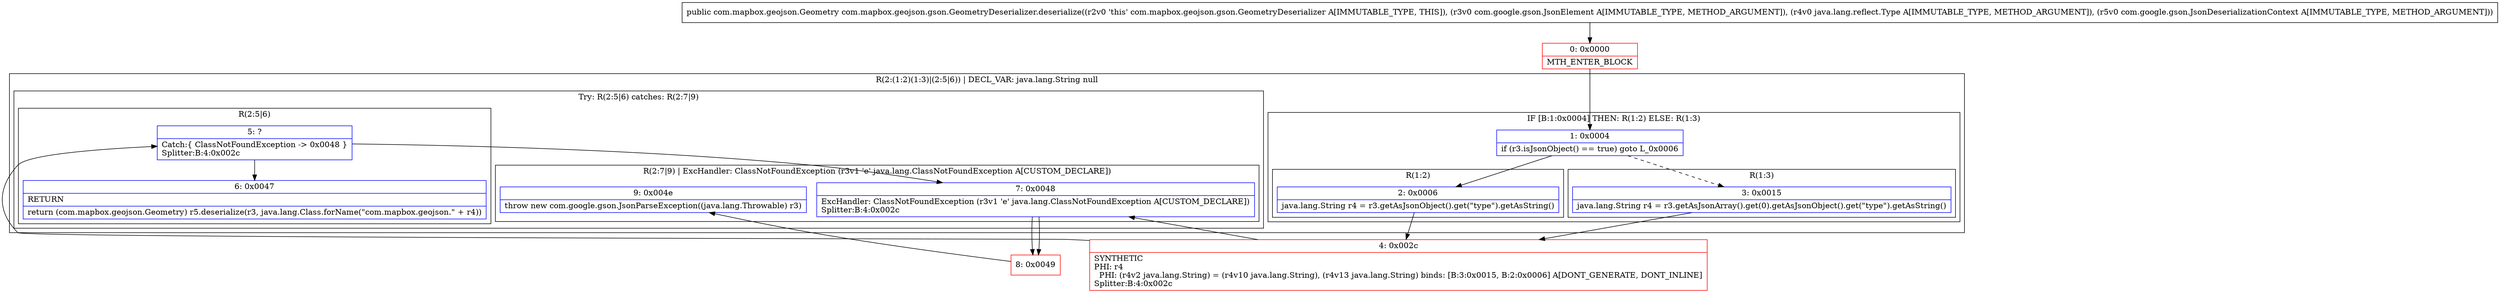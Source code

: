 digraph "CFG forcom.mapbox.geojson.gson.GeometryDeserializer.deserialize(Lcom\/google\/gson\/JsonElement;Ljava\/lang\/reflect\/Type;Lcom\/google\/gson\/JsonDeserializationContext;)Lcom\/mapbox\/geojson\/Geometry;" {
subgraph cluster_Region_503498865 {
label = "R(2:(1:2)(1:3)|(2:5|6)) | DECL_VAR: java.lang.String null\l";
node [shape=record,color=blue];
subgraph cluster_IfRegion_798543373 {
label = "IF [B:1:0x0004] THEN: R(1:2) ELSE: R(1:3)";
node [shape=record,color=blue];
Node_1 [shape=record,label="{1\:\ 0x0004|if (r3.isJsonObject() == true) goto L_0x0006\l}"];
subgraph cluster_Region_2138867966 {
label = "R(1:2)";
node [shape=record,color=blue];
Node_2 [shape=record,label="{2\:\ 0x0006|java.lang.String r4 = r3.getAsJsonObject().get(\"type\").getAsString()\l}"];
}
subgraph cluster_Region_1005461759 {
label = "R(1:3)";
node [shape=record,color=blue];
Node_3 [shape=record,label="{3\:\ 0x0015|java.lang.String r4 = r3.getAsJsonArray().get(0).getAsJsonObject().get(\"type\").getAsString()\l}"];
}
}
subgraph cluster_TryCatchRegion_1295213622 {
label = "Try: R(2:5|6) catches: R(2:7|9)";
node [shape=record,color=blue];
subgraph cluster_Region_910157706 {
label = "R(2:5|6)";
node [shape=record,color=blue];
Node_5 [shape=record,label="{5\:\ ?|Catch:\{ ClassNotFoundException \-\> 0x0048 \}\lSplitter:B:4:0x002c\l}"];
Node_6 [shape=record,label="{6\:\ 0x0047|RETURN\l|return (com.mapbox.geojson.Geometry) r5.deserialize(r3, java.lang.Class.forName(\"com.mapbox.geojson.\" + r4))\l}"];
}
subgraph cluster_Region_1056370812 {
label = "R(2:7|9) | ExcHandler: ClassNotFoundException (r3v1 'e' java.lang.ClassNotFoundException A[CUSTOM_DECLARE])\l";
node [shape=record,color=blue];
Node_7 [shape=record,label="{7\:\ 0x0048|ExcHandler: ClassNotFoundException (r3v1 'e' java.lang.ClassNotFoundException A[CUSTOM_DECLARE])\lSplitter:B:4:0x002c\l}"];
Node_9 [shape=record,label="{9\:\ 0x004e|throw new com.google.gson.JsonParseException((java.lang.Throwable) r3)\l}"];
}
}
}
subgraph cluster_Region_1056370812 {
label = "R(2:7|9) | ExcHandler: ClassNotFoundException (r3v1 'e' java.lang.ClassNotFoundException A[CUSTOM_DECLARE])\l";
node [shape=record,color=blue];
Node_7 [shape=record,label="{7\:\ 0x0048|ExcHandler: ClassNotFoundException (r3v1 'e' java.lang.ClassNotFoundException A[CUSTOM_DECLARE])\lSplitter:B:4:0x002c\l}"];
Node_9 [shape=record,label="{9\:\ 0x004e|throw new com.google.gson.JsonParseException((java.lang.Throwable) r3)\l}"];
}
Node_0 [shape=record,color=red,label="{0\:\ 0x0000|MTH_ENTER_BLOCK\l}"];
Node_4 [shape=record,color=red,label="{4\:\ 0x002c|SYNTHETIC\lPHI: r4 \l  PHI: (r4v2 java.lang.String) = (r4v10 java.lang.String), (r4v13 java.lang.String) binds: [B:3:0x0015, B:2:0x0006] A[DONT_GENERATE, DONT_INLINE]\lSplitter:B:4:0x002c\l}"];
Node_8 [shape=record,color=red,label="{8\:\ 0x0049}"];
MethodNode[shape=record,label="{public com.mapbox.geojson.Geometry com.mapbox.geojson.gson.GeometryDeserializer.deserialize((r2v0 'this' com.mapbox.geojson.gson.GeometryDeserializer A[IMMUTABLE_TYPE, THIS]), (r3v0 com.google.gson.JsonElement A[IMMUTABLE_TYPE, METHOD_ARGUMENT]), (r4v0 java.lang.reflect.Type A[IMMUTABLE_TYPE, METHOD_ARGUMENT]), (r5v0 com.google.gson.JsonDeserializationContext A[IMMUTABLE_TYPE, METHOD_ARGUMENT])) }"];
MethodNode -> Node_0;
Node_1 -> Node_2;
Node_1 -> Node_3[style=dashed];
Node_2 -> Node_4;
Node_3 -> Node_4;
Node_5 -> Node_6;
Node_5 -> Node_7;
Node_7 -> Node_8;
Node_7 -> Node_8;
Node_0 -> Node_1;
Node_4 -> Node_5;
Node_4 -> Node_7;
Node_8 -> Node_9;
}

